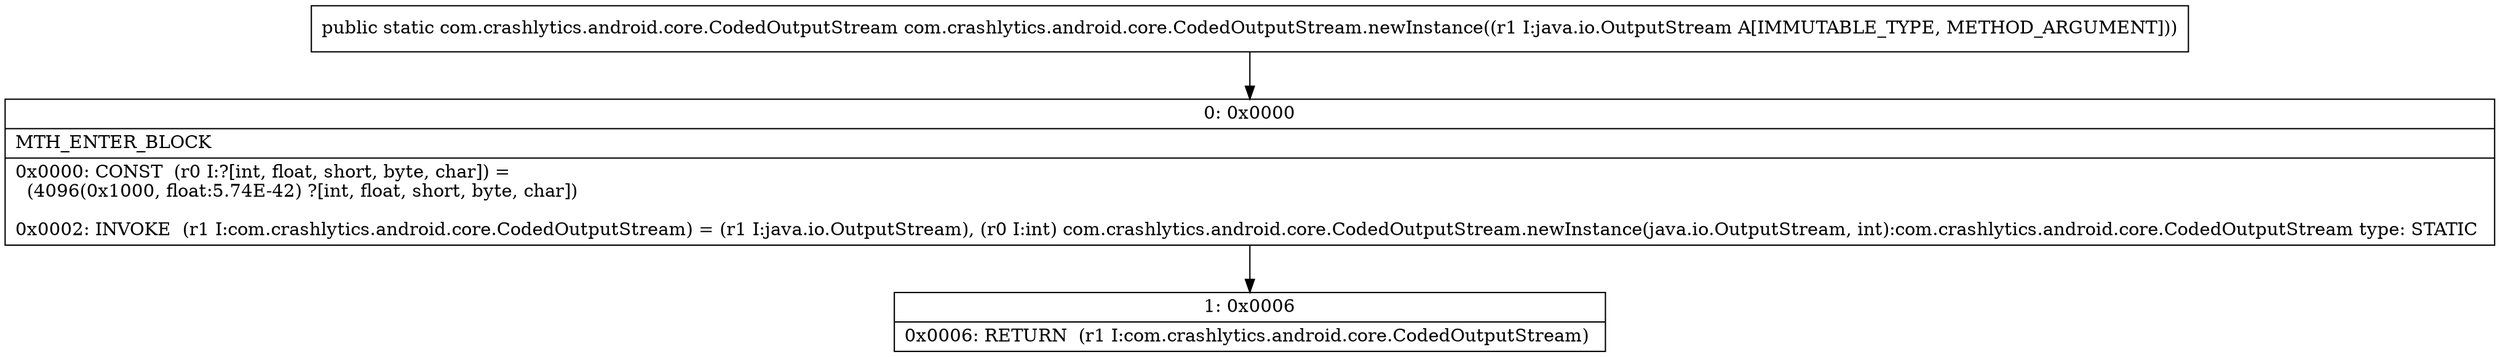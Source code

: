 digraph "CFG forcom.crashlytics.android.core.CodedOutputStream.newInstance(Ljava\/io\/OutputStream;)Lcom\/crashlytics\/android\/core\/CodedOutputStream;" {
Node_0 [shape=record,label="{0\:\ 0x0000|MTH_ENTER_BLOCK\l|0x0000: CONST  (r0 I:?[int, float, short, byte, char]) = \l  (4096(0x1000, float:5.74E\-42) ?[int, float, short, byte, char])\l \l0x0002: INVOKE  (r1 I:com.crashlytics.android.core.CodedOutputStream) = (r1 I:java.io.OutputStream), (r0 I:int) com.crashlytics.android.core.CodedOutputStream.newInstance(java.io.OutputStream, int):com.crashlytics.android.core.CodedOutputStream type: STATIC \l}"];
Node_1 [shape=record,label="{1\:\ 0x0006|0x0006: RETURN  (r1 I:com.crashlytics.android.core.CodedOutputStream) \l}"];
MethodNode[shape=record,label="{public static com.crashlytics.android.core.CodedOutputStream com.crashlytics.android.core.CodedOutputStream.newInstance((r1 I:java.io.OutputStream A[IMMUTABLE_TYPE, METHOD_ARGUMENT])) }"];
MethodNode -> Node_0;
Node_0 -> Node_1;
}

